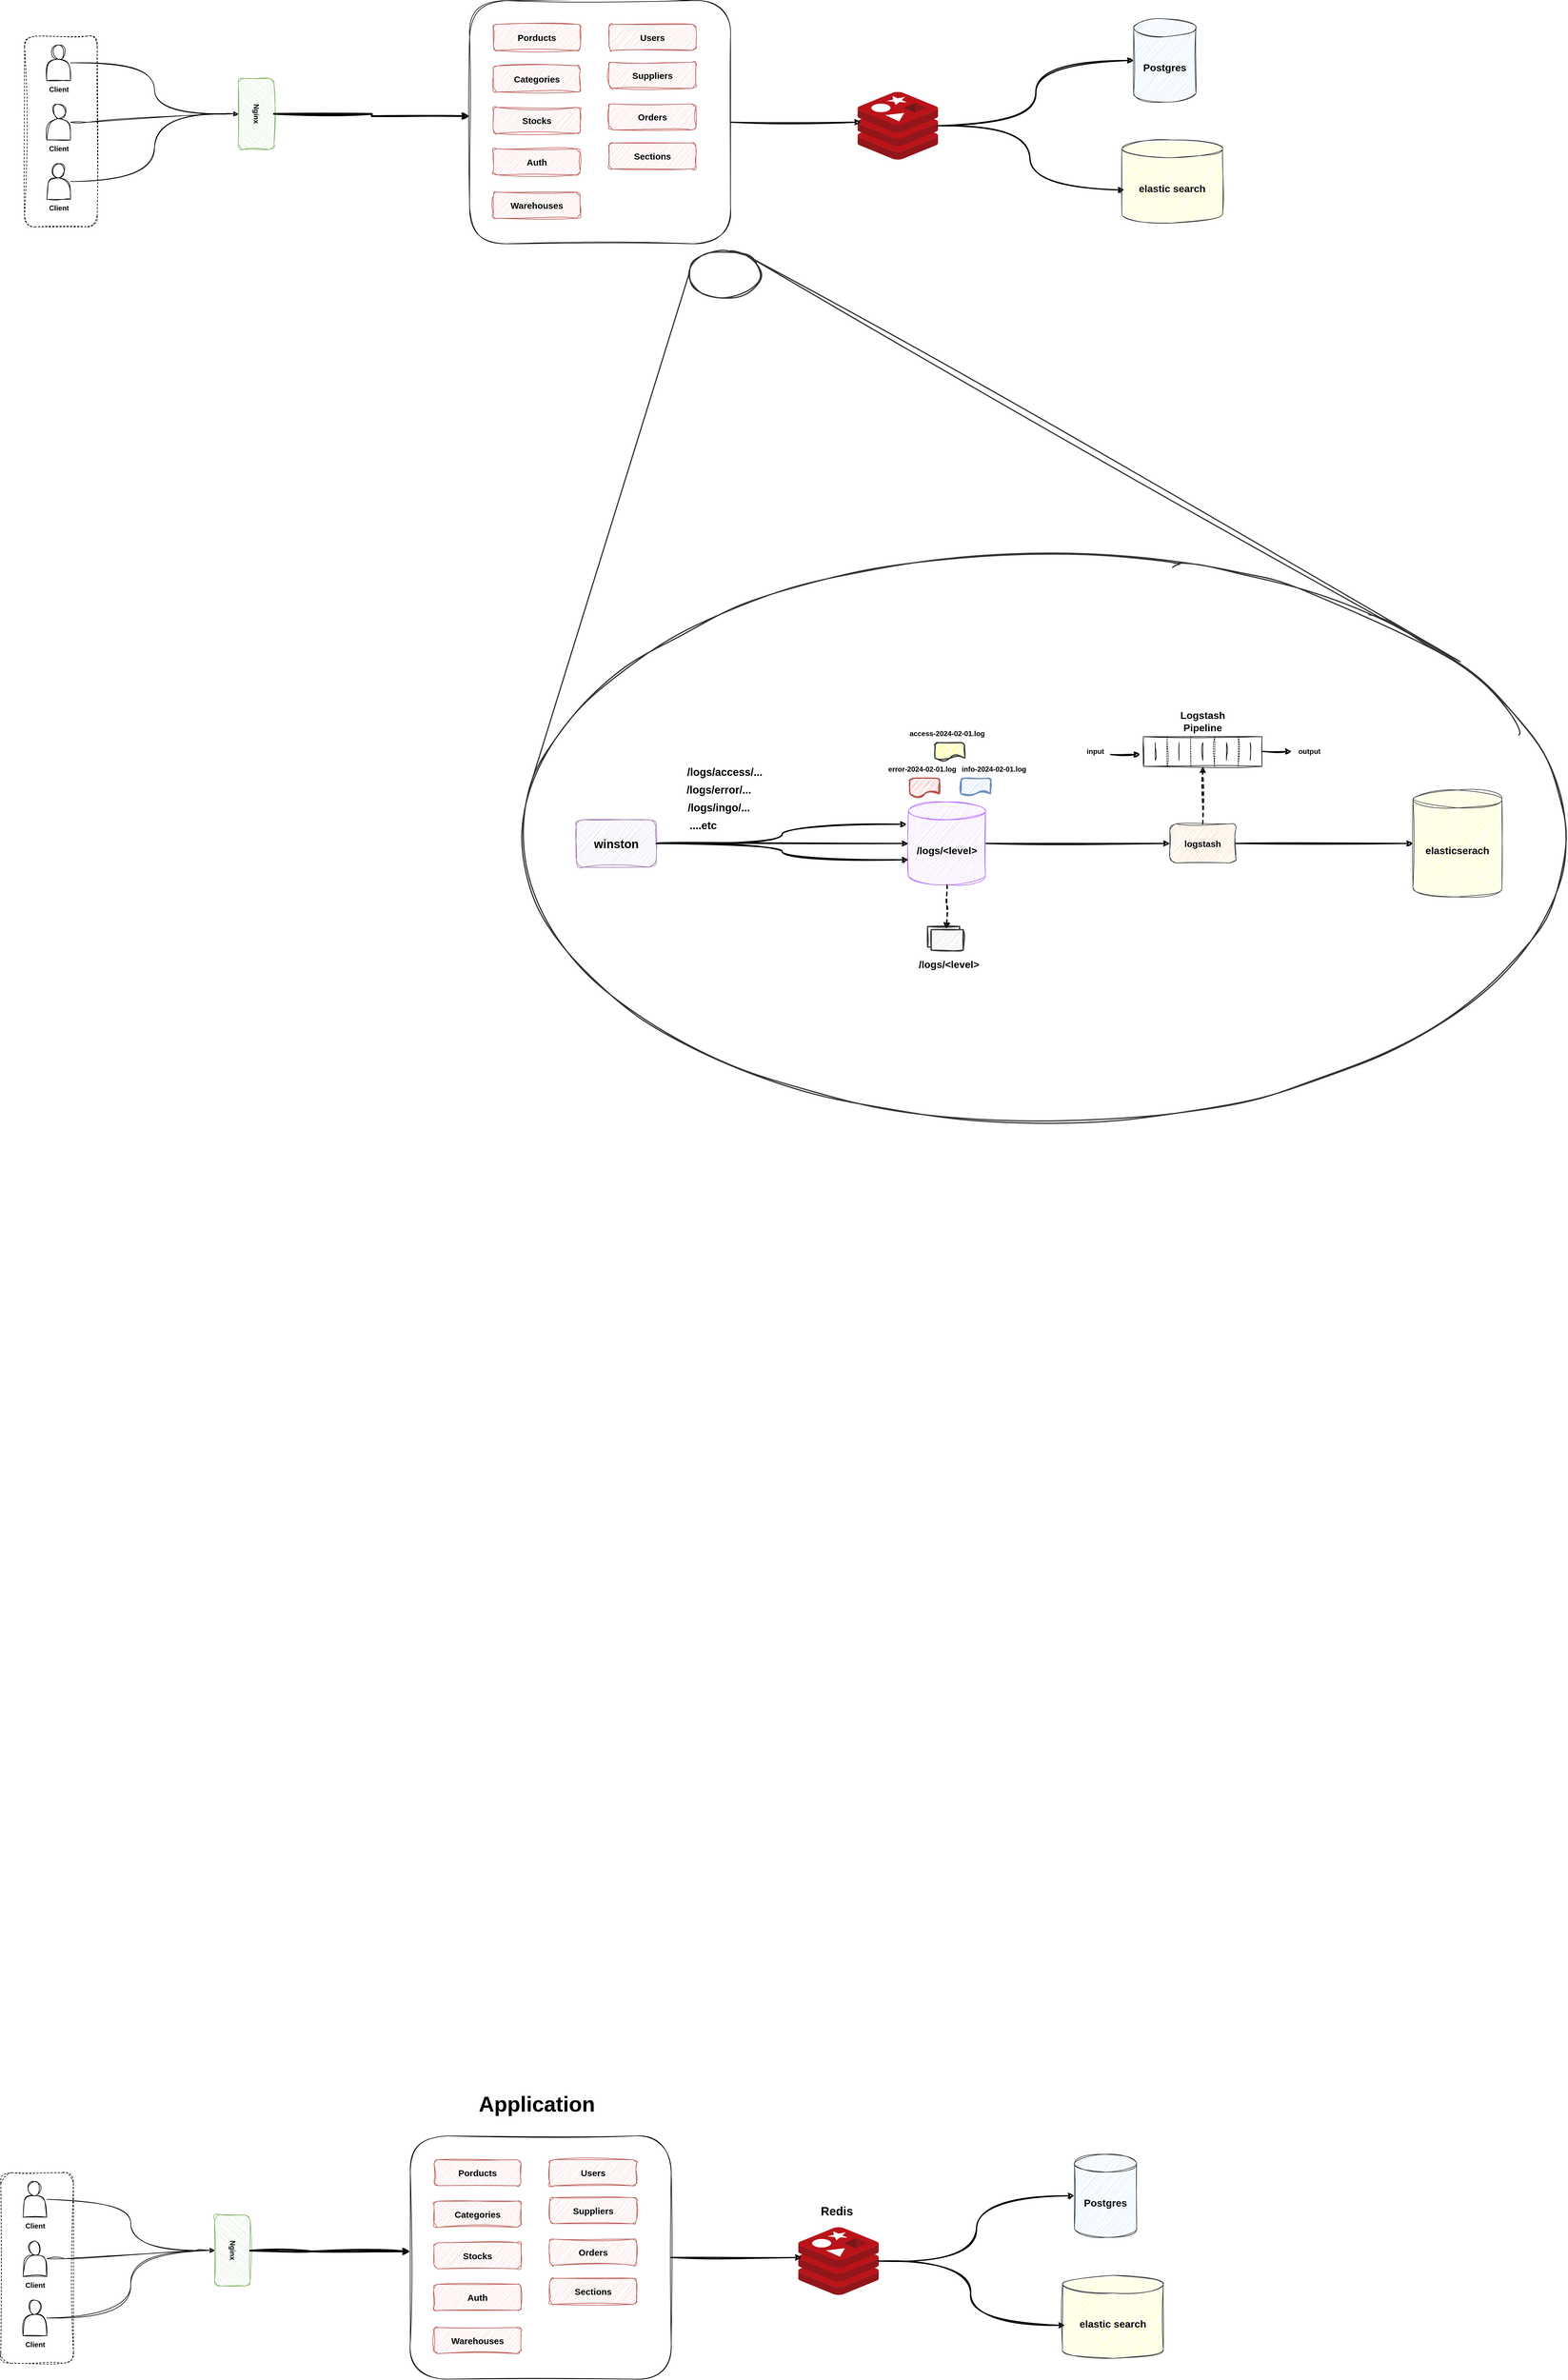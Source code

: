 <mxfile version="24.7.8">
  <diagram name="Page-1" id="vwp1jZDT_qWsAFFD4D8j">
    <mxGraphModel dx="3697" dy="2526" grid="1" gridSize="10" guides="1" tooltips="1" connect="1" arrows="1" fold="1" page="0" pageScale="1" pageWidth="850" pageHeight="1100" math="0" shadow="0">
      <root>
        <mxCell id="0" />
        <mxCell id="1" parent="0" />
        <mxCell id="vw9KTwZy-z8zxhLxCjxY-28" value="" style="rounded=1;whiteSpace=wrap;html=1;sketch=1;hachureGap=4;jiggle=2;curveFitting=1;fontFamily=Architects Daughter;fontSource=https%3A%2F%2Ffonts.googleapis.com%2Fcss%3Ffamily%3DArchitects%2BDaughter;rotation=90;fillColor=none;dashed=1;" parent="1" vertex="1">
          <mxGeometry x="470" y="478.38" width="321.25" height="122.5" as="geometry" />
        </mxCell>
        <mxCell id="vw9KTwZy-z8zxhLxCjxY-29" style="edgeStyle=orthogonalEdgeStyle;rounded=0;sketch=1;hachureGap=4;jiggle=2;curveFitting=1;orthogonalLoop=1;jettySize=auto;html=1;entryX=0.5;entryY=1;entryDx=0;entryDy=0;fontFamily=Architects Daughter;fontSource=https%3A%2F%2Ffonts.googleapis.com%2Fcss%3Ffamily%3DArchitects%2BDaughter;curved=1;" parent="1" source="vw9KTwZy-z8zxhLxCjxY-1" target="vw9KTwZy-z8zxhLxCjxY-8" edge="1">
          <mxGeometry relative="1" as="geometry" />
        </mxCell>
        <mxCell id="vw9KTwZy-z8zxhLxCjxY-1" value="" style="shape=actor;whiteSpace=wrap;html=1;sketch=1;hachureGap=4;jiggle=2;curveFitting=1;fontFamily=Architects Daughter;fontSource=https%3A%2F%2Ffonts.googleapis.com%2Fcss%3Ffamily%3DArchitects%2BDaughter;fillColor=none;" parent="1" vertex="1">
          <mxGeometry x="606.87" y="394" width="40" height="60" as="geometry" />
        </mxCell>
        <mxCell id="vw9KTwZy-z8zxhLxCjxY-8" value="Nginx" style="rounded=1;whiteSpace=wrap;html=1;sketch=1;hachureGap=4;jiggle=2;curveFitting=1;fontFamily=Helvetica;rotation=90;fillColor=#d5e8d4;strokeColor=#82b366;fontStyle=1" parent="1" vertex="1">
          <mxGeometry x="900" y="480" width="120" height="60" as="geometry" />
        </mxCell>
        <mxCell id="vw9KTwZy-z8zxhLxCjxY-11" value="" style="rounded=1;whiteSpace=wrap;html=1;sketch=1;hachureGap=4;jiggle=2;curveFitting=1;fontFamily=Architects Daughter;fontSource=https%3A%2F%2Ffonts.googleapis.com%2Fcss%3Ffamily%3DArchitects%2BDaughter;fillColor=none;" parent="1" vertex="1">
          <mxGeometry x="1320" y="319" width="440" height="410" as="geometry" />
        </mxCell>
        <mxCell id="vw9KTwZy-z8zxhLxCjxY-12" value="Users" style="rounded=1;whiteSpace=wrap;html=1;sketch=1;hachureGap=4;jiggle=2;curveFitting=1;fontFamily=Helvetica;fillColor=#f8cecc;fontStyle=1;fontSize=15;strokeColor=#b85450;" parent="1" vertex="1">
          <mxGeometry x="1555" y="359" width="146.67" height="44" as="geometry" />
        </mxCell>
        <mxCell id="vw9KTwZy-z8zxhLxCjxY-14" value="Suppliers" style="rounded=1;whiteSpace=wrap;html=1;sketch=1;hachureGap=4;jiggle=2;curveFitting=1;fontFamily=Helvetica;fillColor=#f8cecc;fontStyle=1;fontSize=15;strokeColor=#b85450;" parent="1" vertex="1">
          <mxGeometry x="1555" y="423" width="146.67" height="44" as="geometry" />
        </mxCell>
        <mxCell id="vw9KTwZy-z8zxhLxCjxY-15" value="Orders" style="rounded=1;whiteSpace=wrap;html=1;sketch=1;hachureGap=4;jiggle=2;curveFitting=1;fontFamily=Helvetica;fillColor=#f8cecc;fontStyle=1;fontSize=15;strokeColor=#b85450;" parent="1" vertex="1">
          <mxGeometry x="1555" y="493" width="146.67" height="44" as="geometry" />
        </mxCell>
        <mxCell id="vw9KTwZy-z8zxhLxCjxY-16" value="Porducts" style="rounded=1;whiteSpace=wrap;html=1;sketch=1;hachureGap=4;jiggle=2;curveFitting=1;fontFamily=Helvetica;fillColor=#f8cecc;fontStyle=1;fontSize=15;strokeColor=#b85450;" parent="1" vertex="1">
          <mxGeometry x="1360" y="359" width="146.67" height="44" as="geometry" />
        </mxCell>
        <mxCell id="vw9KTwZy-z8zxhLxCjxY-17" value="Categories" style="rounded=1;whiteSpace=wrap;html=1;sketch=1;hachureGap=4;jiggle=2;curveFitting=1;fontFamily=Helvetica;fillColor=#f8cecc;fontStyle=1;fontSize=15;strokeColor=#b85450;" parent="1" vertex="1">
          <mxGeometry x="1360" y="429" width="146.67" height="44" as="geometry" />
        </mxCell>
        <mxCell id="vw9KTwZy-z8zxhLxCjxY-18" value="Stocks" style="rounded=1;whiteSpace=wrap;html=1;sketch=1;hachureGap=4;jiggle=2;curveFitting=1;fontFamily=Helvetica;fillColor=#f8cecc;fontStyle=1;fontSize=15;strokeColor=#b85450;" parent="1" vertex="1">
          <mxGeometry x="1360" y="499" width="146.67" height="44" as="geometry" />
        </mxCell>
        <mxCell id="vw9KTwZy-z8zxhLxCjxY-19" value="Sections" style="rounded=1;whiteSpace=wrap;html=1;sketch=1;hachureGap=4;jiggle=2;curveFitting=1;fontFamily=Helvetica;fillColor=#f8cecc;fontStyle=1;fontSize=15;strokeColor=#b85450;" parent="1" vertex="1">
          <mxGeometry x="1555" y="559" width="146.67" height="44" as="geometry" />
        </mxCell>
        <mxCell id="vw9KTwZy-z8zxhLxCjxY-20" value="Auth" style="rounded=1;whiteSpace=wrap;html=1;sketch=1;hachureGap=4;jiggle=2;curveFitting=1;fontFamily=Helvetica;fillColor=#f8cecc;fontStyle=1;fontSize=15;strokeColor=#b85450;" parent="1" vertex="1">
          <mxGeometry x="1360" y="569" width="146.67" height="44" as="geometry" />
        </mxCell>
        <mxCell id="vw9KTwZy-z8zxhLxCjxY-21" value="Warehouses" style="rounded=1;whiteSpace=wrap;html=1;sketch=1;hachureGap=4;jiggle=2;curveFitting=1;fontFamily=Helvetica;fillColor=#f8cecc;fontStyle=1;fontSize=15;strokeColor=#b85450;" parent="1" vertex="1">
          <mxGeometry x="1360" y="642" width="146.67" height="44" as="geometry" />
        </mxCell>
        <mxCell id="vw9KTwZy-z8zxhLxCjxY-22" style="edgeStyle=orthogonalEdgeStyle;rounded=0;sketch=1;hachureGap=4;jiggle=2;curveFitting=1;orthogonalLoop=1;jettySize=auto;html=1;entryX=0;entryY=0.475;entryDx=0;entryDy=0;entryPerimeter=0;fontFamily=Architects Daughter;fontSource=https%3A%2F%2Ffonts.googleapis.com%2Fcss%3Ffamily%3DArchitects%2BDaughter;strokeWidth=3;" parent="1" source="vw9KTwZy-z8zxhLxCjxY-8" target="vw9KTwZy-z8zxhLxCjxY-11" edge="1">
          <mxGeometry relative="1" as="geometry" />
        </mxCell>
        <mxCell id="vw9KTwZy-z8zxhLxCjxY-30" style="edgeStyle=entityRelationEdgeStyle;rounded=0;sketch=1;hachureGap=4;jiggle=2;curveFitting=1;orthogonalLoop=1;jettySize=auto;html=1;entryX=0.5;entryY=1;entryDx=0;entryDy=0;fontFamily=Architects Daughter;fontSource=https%3A%2F%2Ffonts.googleapis.com%2Fcss%3Ffamily%3DArchitects%2BDaughter;" parent="1" source="vw9KTwZy-z8zxhLxCjxY-23" target="vw9KTwZy-z8zxhLxCjxY-8" edge="1">
          <mxGeometry relative="1" as="geometry" />
        </mxCell>
        <mxCell id="vw9KTwZy-z8zxhLxCjxY-23" value="" style="shape=actor;whiteSpace=wrap;html=1;sketch=1;hachureGap=4;jiggle=2;curveFitting=1;fontFamily=Architects Daughter;fontSource=https%3A%2F%2Ffonts.googleapis.com%2Fcss%3Ffamily%3DArchitects%2BDaughter;fillColor=none;" parent="1" vertex="1">
          <mxGeometry x="606.87" y="494" width="40" height="60" as="geometry" />
        </mxCell>
        <mxCell id="vw9KTwZy-z8zxhLxCjxY-32" style="edgeStyle=orthogonalEdgeStyle;rounded=0;sketch=1;hachureGap=4;jiggle=2;curveFitting=1;orthogonalLoop=1;jettySize=auto;html=1;entryX=0.5;entryY=1;entryDx=0;entryDy=0;fontFamily=Architects Daughter;fontSource=https%3A%2F%2Ffonts.googleapis.com%2Fcss%3Ffamily%3DArchitects%2BDaughter;curved=1;" parent="1" source="vw9KTwZy-z8zxhLxCjxY-24" target="vw9KTwZy-z8zxhLxCjxY-8" edge="1">
          <mxGeometry relative="1" as="geometry" />
        </mxCell>
        <mxCell id="vw9KTwZy-z8zxhLxCjxY-24" value="" style="shape=actor;whiteSpace=wrap;html=1;sketch=1;hachureGap=4;jiggle=2;curveFitting=1;fontFamily=Architects Daughter;fontSource=https%3A%2F%2Ffonts.googleapis.com%2Fcss%3Ffamily%3DArchitects%2BDaughter;fillColor=none;" parent="1" vertex="1">
          <mxGeometry x="606.87" y="594" width="40" height="60" as="geometry" />
        </mxCell>
        <mxCell id="vw9KTwZy-z8zxhLxCjxY-25" value="Client" style="text;html=1;align=center;verticalAlign=middle;resizable=0;points=[];autosize=1;strokeColor=none;fillColor=none;fontFamily=Helvetica;fontStyle=1" parent="1" vertex="1">
          <mxGeometry x="601.87" y="454" width="50" height="30" as="geometry" />
        </mxCell>
        <mxCell id="vw9KTwZy-z8zxhLxCjxY-26" value="Client" style="text;html=1;align=center;verticalAlign=middle;resizable=0;points=[];autosize=1;strokeColor=none;fillColor=none;fontFamily=Helvetica;fontStyle=1" parent="1" vertex="1">
          <mxGeometry x="601.87" y="554" width="50" height="30" as="geometry" />
        </mxCell>
        <mxCell id="vw9KTwZy-z8zxhLxCjxY-27" value="Client" style="text;html=1;align=center;verticalAlign=middle;resizable=0;points=[];autosize=1;strokeColor=none;fillColor=none;fontFamily=Helvetica;fontStyle=1" parent="1" vertex="1">
          <mxGeometry x="601.87" y="654" width="50" height="30" as="geometry" />
        </mxCell>
        <mxCell id="vw9KTwZy-z8zxhLxCjxY-33" value="&lt;span style=&quot;font-size: 17px;&quot;&gt;&lt;font style=&quot;font-size: 17px;&quot;&gt;Postgres&lt;/font&gt;&lt;/span&gt;" style="shape=cylinder3;whiteSpace=wrap;html=1;boundedLbl=1;backgroundOutline=1;size=15;sketch=1;hachureGap=4;jiggle=2;curveFitting=1;fontFamily=Helvetica;fontStyle=1;fontSize=17;fillColor=#cce5ff;strokeColor=#36393d;" parent="1" vertex="1">
          <mxGeometry x="2440" y="350" width="105" height="140" as="geometry" />
        </mxCell>
        <mxCell id="9OK5sT2O8EvtuLrJLnyB-30" style="edgeStyle=orthogonalEdgeStyle;rounded=0;sketch=1;hachureGap=4;jiggle=2;curveFitting=1;orthogonalLoop=1;jettySize=auto;html=1;fontFamily=Architects Daughter;fontSource=https%3A%2F%2Ffonts.googleapis.com%2Fcss%3Ffamily%3DArchitects%2BDaughter;curved=1;strokeWidth=2;" edge="1" parent="1" source="9OK5sT2O8EvtuLrJLnyB-17" target="9OK5sT2O8EvtuLrJLnyB-20">
          <mxGeometry relative="1" as="geometry" />
        </mxCell>
        <mxCell id="9OK5sT2O8EvtuLrJLnyB-17" value="winston" style="rounded=1;whiteSpace=wrap;html=1;sketch=1;hachureGap=4;jiggle=2;curveFitting=1;fontFamily=Helvetica;fillColor=#e1d5e7;fontStyle=1;fontSize=20;strokeColor=#9673a6;" vertex="1" parent="1">
          <mxGeometry x="1500" y="1700" width="134.55" height="80" as="geometry" />
        </mxCell>
        <mxCell id="9OK5sT2O8EvtuLrJLnyB-40" style="edgeStyle=orthogonalEdgeStyle;rounded=0;sketch=1;hachureGap=4;jiggle=2;curveFitting=1;orthogonalLoop=1;jettySize=auto;html=1;fontFamily=Architects Daughter;fontSource=https%3A%2F%2Ffonts.googleapis.com%2Fcss%3Ffamily%3DArchitects%2BDaughter;dashed=1;strokeWidth=2;" edge="1" parent="1" source="9OK5sT2O8EvtuLrJLnyB-18" target="9OK5sT2O8EvtuLrJLnyB-42">
          <mxGeometry relative="1" as="geometry">
            <mxPoint x="2556.5" y="1610" as="targetPoint" />
          </mxGeometry>
        </mxCell>
        <mxCell id="9OK5sT2O8EvtuLrJLnyB-18" value="logstash" style="rounded=1;whiteSpace=wrap;html=1;sketch=1;hachureGap=4;jiggle=2;curveFitting=1;fontFamily=Helvetica;fontStyle=1;fontSize=15;fillColor=#ffcc99;strokeColor=#36393d;" vertex="1" parent="1">
          <mxGeometry x="2501" y="1707" width="111" height="66" as="geometry" />
        </mxCell>
        <mxCell id="9OK5sT2O8EvtuLrJLnyB-38" style="edgeStyle=orthogonalEdgeStyle;rounded=0;sketch=1;hachureGap=4;jiggle=2;curveFitting=1;orthogonalLoop=1;jettySize=auto;html=1;entryX=0;entryY=0.5;entryDx=0;entryDy=0;fontFamily=Architects Daughter;fontSource=https%3A%2F%2Ffonts.googleapis.com%2Fcss%3Ffamily%3DArchitects%2BDaughter;strokeWidth=2;" edge="1" parent="1" source="9OK5sT2O8EvtuLrJLnyB-20" target="9OK5sT2O8EvtuLrJLnyB-18">
          <mxGeometry relative="1" as="geometry" />
        </mxCell>
        <mxCell id="9OK5sT2O8EvtuLrJLnyB-20" value="&lt;span style=&quot;font-size: 17px;&quot;&gt;&lt;font style=&quot;font-size: 17px;&quot;&gt;/logs/&amp;lt;level&amp;gt;&lt;/font&gt;&lt;/span&gt;" style="shape=cylinder3;whiteSpace=wrap;html=1;boundedLbl=1;backgroundOutline=1;size=15;sketch=1;hachureGap=4;jiggle=2;curveFitting=1;fontFamily=Helvetica;fontStyle=1;fontSize=17;fillColor=#E5CCFF;strokeColor=#B266FF;" vertex="1" parent="1">
          <mxGeometry x="2060" y="1670" width="130" height="140" as="geometry" />
        </mxCell>
        <mxCell id="9OK5sT2O8EvtuLrJLnyB-21" value="" style="strokeWidth=2;html=1;shape=mxgraph.flowchart.document2;whiteSpace=wrap;size=0.25;sketch=1;hachureGap=4;jiggle=2;curveFitting=1;fontFamily=Architects Daughter;fontSource=https%3A%2F%2Ffonts.googleapis.com%2Fcss%3Ffamily%3DArchitects%2BDaughter;fillColor=#f8cecc;strokeColor=#b85450;" vertex="1" parent="1">
          <mxGeometry x="2062.5" y="1630" width="50" height="30" as="geometry" />
        </mxCell>
        <mxCell id="9OK5sT2O8EvtuLrJLnyB-22" value="error-2024-02-01.log" style="text;align=center;verticalAlign=middle;resizable=0;points=[];autosize=1;strokeColor=none;fillColor=none;fontFamily=Helvetica;html=1;fontSize=12;fontStyle=1" vertex="1" parent="1">
          <mxGeometry x="2017.5" y="1600" width="130" height="30" as="geometry" />
        </mxCell>
        <mxCell id="9OK5sT2O8EvtuLrJLnyB-23" value="" style="strokeWidth=2;html=1;shape=mxgraph.flowchart.document2;whiteSpace=wrap;size=0.25;sketch=1;hachureGap=4;jiggle=2;curveFitting=1;fontFamily=Architects Daughter;fontSource=https%3A%2F%2Ffonts.googleapis.com%2Fcss%3Ffamily%3DArchitects%2BDaughter;fillColor=#dae8fc;strokeColor=#6c8ebf;" vertex="1" parent="1">
          <mxGeometry x="2148.5" y="1630" width="50" height="30" as="geometry" />
        </mxCell>
        <mxCell id="9OK5sT2O8EvtuLrJLnyB-24" value="info-2024-02-01.log" style="text;align=center;verticalAlign=middle;resizable=0;points=[];autosize=1;strokeColor=none;fillColor=none;fontFamily=Helvetica;html=1;fontSize=12;fontStyle=1" vertex="1" parent="1">
          <mxGeometry x="2139" y="1600" width="130" height="30" as="geometry" />
        </mxCell>
        <mxCell id="9OK5sT2O8EvtuLrJLnyB-25" value="access-2024-02-01.log" style="text;align=center;verticalAlign=middle;resizable=0;points=[];autosize=1;strokeColor=none;fillColor=none;fontFamily=Helvetica;html=1;fontSize=12;fontStyle=1" vertex="1" parent="1">
          <mxGeometry x="2050" y="1540" width="150" height="30" as="geometry" />
        </mxCell>
        <mxCell id="9OK5sT2O8EvtuLrJLnyB-26" value="" style="strokeWidth=2;html=1;shape=mxgraph.flowchart.document2;whiteSpace=wrap;size=0.25;sketch=1;hachureGap=4;jiggle=2;curveFitting=1;fontFamily=Architects Daughter;fontSource=https%3A%2F%2Ffonts.googleapis.com%2Fcss%3Ffamily%3DArchitects%2BDaughter;fillColor=#ffff88;strokeColor=#36393d;" vertex="1" parent="1">
          <mxGeometry x="2105" y="1570" width="50" height="30" as="geometry" />
        </mxCell>
        <mxCell id="9OK5sT2O8EvtuLrJLnyB-36" style="edgeStyle=orthogonalEdgeStyle;rounded=0;sketch=1;hachureGap=4;jiggle=2;curveFitting=1;orthogonalLoop=1;jettySize=auto;html=1;entryX=-0.022;entryY=0.269;entryDx=0;entryDy=0;entryPerimeter=0;fontFamily=Architects Daughter;fontSource=https%3A%2F%2Ffonts.googleapis.com%2Fcss%3Ffamily%3DArchitects%2BDaughter;strokeWidth=2;curved=1;" edge="1" parent="1" source="9OK5sT2O8EvtuLrJLnyB-17" target="9OK5sT2O8EvtuLrJLnyB-20">
          <mxGeometry relative="1" as="geometry" />
        </mxCell>
        <mxCell id="9OK5sT2O8EvtuLrJLnyB-37" style="edgeStyle=orthogonalEdgeStyle;rounded=0;sketch=1;hachureGap=4;jiggle=2;curveFitting=1;orthogonalLoop=1;jettySize=auto;html=1;entryX=0;entryY=0;entryDx=0;entryDy=97.5;entryPerimeter=0;fontFamily=Architects Daughter;fontSource=https%3A%2F%2Ffonts.googleapis.com%2Fcss%3Ffamily%3DArchitects%2BDaughter;strokeWidth=2;curved=1;" edge="1" parent="1" source="9OK5sT2O8EvtuLrJLnyB-17" target="9OK5sT2O8EvtuLrJLnyB-20">
          <mxGeometry relative="1" as="geometry" />
        </mxCell>
        <mxCell id="9OK5sT2O8EvtuLrJLnyB-39" value="&lt;span style=&quot;font-size: 17px;&quot;&gt;&lt;font style=&quot;font-size: 17px;&quot;&gt;elasticserach&lt;/font&gt;&lt;/span&gt;" style="shape=cylinder3;whiteSpace=wrap;html=1;boundedLbl=1;backgroundOutline=1;size=15;sketch=1;hachureGap=4;jiggle=2;curveFitting=1;fontFamily=Helvetica;fontStyle=1;fontSize=17;fillColor=#ffff88;strokeColor=#36393d;" vertex="1" parent="1">
          <mxGeometry x="2911" y="1650" width="150" height="180" as="geometry" />
        </mxCell>
        <mxCell id="9OK5sT2O8EvtuLrJLnyB-42" value="" style="verticalLabelPosition=bottom;align=center;dashed=0;html=1;verticalAlign=top;shape=mxgraph.pid.filters.press_filter;sketch=1;hachureGap=4;jiggle=2;curveFitting=1;fontFamily=Architects Daughter;fontSource=https%3A%2F%2Ffonts.googleapis.com%2Fcss%3Ffamily%3DArchitects%2BDaughter;" vertex="1" parent="1">
          <mxGeometry x="2456.5" y="1560" width="200" height="50" as="geometry" />
        </mxCell>
        <mxCell id="9OK5sT2O8EvtuLrJLnyB-43" value="&lt;span style=&quot;font-family: Helvetica; font-size: 17px; font-weight: 700; text-wrap: wrap;&quot;&gt;Logstash Pipeline&lt;/span&gt;" style="text;html=1;align=center;verticalAlign=middle;resizable=0;points=[];autosize=1;strokeColor=none;fillColor=none;fontFamily=Architects Daughter;fontSource=https%3A%2F%2Ffonts.googleapis.com%2Fcss%3Ffamily%3DArchitects%2BDaughter;" vertex="1" parent="1">
          <mxGeometry x="2471" y="1520" width="170" height="30" as="geometry" />
        </mxCell>
        <mxCell id="9OK5sT2O8EvtuLrJLnyB-44" style="edgeStyle=orthogonalEdgeStyle;rounded=0;sketch=1;hachureGap=4;jiggle=2;curveFitting=1;orthogonalLoop=1;jettySize=auto;html=1;entryX=0;entryY=0.5;entryDx=0;entryDy=0;entryPerimeter=0;fontFamily=Architects Daughter;fontSource=https%3A%2F%2Ffonts.googleapis.com%2Fcss%3Ffamily%3DArchitects%2BDaughter;strokeWidth=2;" edge="1" parent="1" source="9OK5sT2O8EvtuLrJLnyB-18" target="9OK5sT2O8EvtuLrJLnyB-39">
          <mxGeometry relative="1" as="geometry" />
        </mxCell>
        <mxCell id="9OK5sT2O8EvtuLrJLnyB-45" value="" style="html=1;verticalLabelPosition=bottom;align=center;labelBackgroundColor=#ffffff;verticalAlign=top;strokeWidth=2;strokeColor=#36393d;shadow=0;dashed=0;shape=mxgraph.ios7.icons.folders_2;sketch=1;hachureGap=4;jiggle=2;curveFitting=1;fontFamily=Architects Daughter;fontSource=https%3A%2F%2Ffonts.googleapis.com%2Fcss%3Ffamily%3DArchitects%2BDaughter;fillColor=#eeeeee;" vertex="1" parent="1">
          <mxGeometry x="2092.5" y="1880" width="60" height="40" as="geometry" />
        </mxCell>
        <mxCell id="9OK5sT2O8EvtuLrJLnyB-46" value="&lt;span style=&quot;font-family: Helvetica; font-size: 17px; font-weight: 700; text-wrap: wrap;&quot;&gt;/logs/&amp;lt;level&amp;gt;&lt;/span&gt;" style="text;html=1;align=center;verticalAlign=middle;resizable=0;points=[];autosize=1;strokeColor=none;fillColor=none;fontFamily=Architects Daughter;fontSource=https%3A%2F%2Ffonts.googleapis.com%2Fcss%3Ffamily%3DArchitects%2BDaughter;" vertex="1" parent="1">
          <mxGeometry x="2062.5" y="1930" width="130" height="30" as="geometry" />
        </mxCell>
        <mxCell id="9OK5sT2O8EvtuLrJLnyB-47" style="edgeStyle=orthogonalEdgeStyle;rounded=0;sketch=1;hachureGap=4;jiggle=2;curveFitting=1;orthogonalLoop=1;jettySize=auto;html=1;entryX=0.528;entryY=0.1;entryDx=0;entryDy=0;entryPerimeter=0;fontFamily=Architects Daughter;fontSource=https%3A%2F%2Ffonts.googleapis.com%2Fcss%3Ffamily%3DArchitects%2BDaughter;strokeWidth=2;dashed=1;" edge="1" parent="1" source="9OK5sT2O8EvtuLrJLnyB-20" target="9OK5sT2O8EvtuLrJLnyB-45">
          <mxGeometry relative="1" as="geometry" />
        </mxCell>
        <mxCell id="9OK5sT2O8EvtuLrJLnyB-48" value="" style="endArrow=classic;html=1;rounded=0;sketch=1;hachureGap=4;jiggle=2;curveFitting=1;fontFamily=Architects Daughter;fontSource=https%3A%2F%2Ffonts.googleapis.com%2Fcss%3Ffamily%3DArchitects%2BDaughter;strokeWidth=2;" edge="1" parent="1">
          <mxGeometry width="50" height="50" relative="1" as="geometry">
            <mxPoint x="2401" y="1590" as="sourcePoint" />
            <mxPoint x="2451" y="1590" as="targetPoint" />
          </mxGeometry>
        </mxCell>
        <mxCell id="9OK5sT2O8EvtuLrJLnyB-49" value="input" style="text;align=center;verticalAlign=middle;resizable=0;points=[];autosize=1;strokeColor=none;fillColor=none;fontFamily=Helvetica;html=1;fontSize=12;fontStyle=1" vertex="1" parent="1">
          <mxGeometry x="2350" y="1570" width="50" height="30" as="geometry" />
        </mxCell>
        <mxCell id="9OK5sT2O8EvtuLrJLnyB-50" value="output" style="text;align=center;verticalAlign=middle;resizable=0;points=[];autosize=1;strokeColor=none;fillColor=none;fontFamily=Helvetica;html=1;fontSize=12;fontStyle=1" vertex="1" parent="1">
          <mxGeometry x="2706" y="1570" width="60" height="30" as="geometry" />
        </mxCell>
        <mxCell id="9OK5sT2O8EvtuLrJLnyB-51" value="" style="endArrow=classic;html=1;rounded=0;sketch=1;hachureGap=4;jiggle=2;curveFitting=1;fontFamily=Architects Daughter;fontSource=https%3A%2F%2Ffonts.googleapis.com%2Fcss%3Ffamily%3DArchitects%2BDaughter;strokeWidth=2;" edge="1" parent="1">
          <mxGeometry width="50" height="50" relative="1" as="geometry">
            <mxPoint x="2656.5" y="1584.74" as="sourcePoint" />
            <mxPoint x="2706.5" y="1584.74" as="targetPoint" />
          </mxGeometry>
        </mxCell>
        <mxCell id="9OK5sT2O8EvtuLrJLnyB-53" value="/logs/error/..." style="text;align=center;verticalAlign=middle;resizable=1;points=[];autosize=1;strokeColor=none;fillColor=none;fontFamily=Helvetica;resizeWidth=1;imageAspect=1;recursiveResize=1;expand=1;metaEdit=0;labelBorderColor=none;html=1;fontSize=18;fontStyle=1" vertex="1" parent="1">
          <mxGeometry x="1680" y="1630" width="120" height="40" as="geometry" />
        </mxCell>
        <mxCell id="9OK5sT2O8EvtuLrJLnyB-55" value="/logs/access/..." style="text;align=center;verticalAlign=middle;resizable=1;points=[];autosize=1;strokeColor=none;fillColor=none;fontFamily=Helvetica;resizeWidth=1;imageAspect=1;recursiveResize=1;expand=1;metaEdit=0;labelBorderColor=none;html=1;fontSize=18;fontStyle=1" vertex="1" parent="1">
          <mxGeometry x="1680" y="1600" width="140" height="40" as="geometry" />
        </mxCell>
        <mxCell id="9OK5sT2O8EvtuLrJLnyB-56" value="/logs/ingo/..." style="text;align=center;verticalAlign=middle;resizable=1;points=[];autosize=1;strokeColor=none;fillColor=none;fontFamily=Helvetica;resizeWidth=1;imageAspect=1;recursiveResize=1;expand=1;metaEdit=0;labelBorderColor=none;html=1;fontSize=18;fontStyle=1" vertex="1" parent="1">
          <mxGeometry x="1680" y="1660" width="120" height="40" as="geometry" />
        </mxCell>
        <mxCell id="9OK5sT2O8EvtuLrJLnyB-57" value="....etc" style="text;align=left;verticalAlign=middle;resizable=1;points=[];autosize=1;strokeColor=none;fillColor=none;fontFamily=Helvetica;resizeWidth=1;imageAspect=1;recursiveResize=1;expand=1;metaEdit=0;labelBorderColor=none;html=1;fontSize=18;fontStyle=1" vertex="1" parent="1">
          <mxGeometry x="1688.75" y="1690" width="70" height="40" as="geometry" />
        </mxCell>
        <mxCell id="9OK5sT2O8EvtuLrJLnyB-59" value="&lt;span style=&quot;font-size: 17px;&quot;&gt;&lt;font style=&quot;font-size: 17px;&quot;&gt;elastic search&lt;/font&gt;&lt;/span&gt;" style="shape=cylinder3;whiteSpace=wrap;html=1;boundedLbl=1;backgroundOutline=1;size=15;sketch=1;hachureGap=4;jiggle=2;curveFitting=1;fontFamily=Helvetica;fontStyle=1;fontSize=17;fillColor=#ffff88;strokeColor=#36393d;" vertex="1" parent="1">
          <mxGeometry x="2420" y="554" width="170" height="140" as="geometry" />
        </mxCell>
        <mxCell id="9OK5sT2O8EvtuLrJLnyB-60" value="" style="image;aspect=fixed;html=1;points=[];align=center;fontSize=12;image=img/lib/mscae/Cache_Redis_Product.svg;hachureGap=4;fontFamily=Architects Daughter;fontSource=https%3A%2F%2Ffonts.googleapis.com%2Fcss%3Ffamily%3DArchitects%2BDaughter;" vertex="1" parent="1">
          <mxGeometry x="1974.29" y="473" width="135.71" height="114" as="geometry" />
        </mxCell>
        <mxCell id="9OK5sT2O8EvtuLrJLnyB-61" style="edgeStyle=orthogonalEdgeStyle;rounded=0;sketch=1;hachureGap=4;jiggle=2;curveFitting=1;orthogonalLoop=1;jettySize=auto;html=1;entryX=0.042;entryY=0.447;entryDx=0;entryDy=0;entryPerimeter=0;fontFamily=Architects Daughter;fontSource=https%3A%2F%2Ffonts.googleapis.com%2Fcss%3Ffamily%3DArchitects%2BDaughter;strokeWidth=2;" edge="1" parent="1" source="vw9KTwZy-z8zxhLxCjxY-11" target="9OK5sT2O8EvtuLrJLnyB-60">
          <mxGeometry relative="1" as="geometry" />
        </mxCell>
        <mxCell id="9OK5sT2O8EvtuLrJLnyB-62" style="edgeStyle=orthogonalEdgeStyle;rounded=0;sketch=1;hachureGap=4;jiggle=2;curveFitting=1;orthogonalLoop=1;jettySize=auto;html=1;entryX=0;entryY=0.5;entryDx=0;entryDy=0;entryPerimeter=0;fontFamily=Architects Daughter;fontSource=https%3A%2F%2Ffonts.googleapis.com%2Fcss%3Ffamily%3DArchitects%2BDaughter;curved=1;strokeWidth=2;" edge="1" parent="1" source="9OK5sT2O8EvtuLrJLnyB-60" target="vw9KTwZy-z8zxhLxCjxY-33">
          <mxGeometry relative="1" as="geometry" />
        </mxCell>
        <mxCell id="9OK5sT2O8EvtuLrJLnyB-63" style="edgeStyle=orthogonalEdgeStyle;rounded=0;sketch=1;hachureGap=4;jiggle=2;curveFitting=1;orthogonalLoop=1;jettySize=auto;html=1;entryX=0.025;entryY=0.602;entryDx=0;entryDy=0;entryPerimeter=0;fontFamily=Architects Daughter;fontSource=https%3A%2F%2Ffonts.googleapis.com%2Fcss%3Ffamily%3DArchitects%2BDaughter;strokeWidth=2;curved=1;" edge="1" parent="1" source="9OK5sT2O8EvtuLrJLnyB-60" target="9OK5sT2O8EvtuLrJLnyB-59">
          <mxGeometry relative="1" as="geometry" />
        </mxCell>
        <mxCell id="9OK5sT2O8EvtuLrJLnyB-64" value="" style="ellipse;whiteSpace=wrap;html=1;sketch=1;hachureGap=4;jiggle=2;curveFitting=1;fontFamily=Architects Daughter;fontSource=https%3A%2F%2Ffonts.googleapis.com%2Fcss%3Ffamily%3DArchitects%2BDaughter;fillColor=none;strokeWidth=2;strokeColor=#333333;" vertex="1" parent="1">
          <mxGeometry x="1410" y="1250" width="1760" height="960" as="geometry" />
        </mxCell>
        <mxCell id="9OK5sT2O8EvtuLrJLnyB-65" value="" style="ellipse;whiteSpace=wrap;html=1;sketch=1;hachureGap=4;jiggle=2;curveFitting=1;fontFamily=Architects Daughter;fontSource=https%3A%2F%2Ffonts.googleapis.com%2Fcss%3Ffamily%3DArchitects%2BDaughter;fillColor=none;strokeWidth=2;strokeColor=#333333;" vertex="1" parent="1">
          <mxGeometry x="1690" y="740" width="120" height="80" as="geometry" />
        </mxCell>
        <mxCell id="9OK5sT2O8EvtuLrJLnyB-66" value="" style="endArrow=none;html=1;rounded=0;sketch=1;hachureGap=4;jiggle=2;curveFitting=1;fontFamily=Architects Daughter;fontSource=https%3A%2F%2Ffonts.googleapis.com%2Fcss%3Ffamily%3DArchitects%2BDaughter;entryX=0.898;entryY=0.191;entryDx=0;entryDy=0;entryPerimeter=0;exitX=1;exitY=0;exitDx=0;exitDy=0;strokeWidth=2;strokeColor=#333333;" edge="1" parent="1" source="9OK5sT2O8EvtuLrJLnyB-65" target="9OK5sT2O8EvtuLrJLnyB-64">
          <mxGeometry width="50" height="50" relative="1" as="geometry">
            <mxPoint x="1860" y="850" as="sourcePoint" />
            <mxPoint x="1910" y="800" as="targetPoint" />
          </mxGeometry>
        </mxCell>
        <mxCell id="9OK5sT2O8EvtuLrJLnyB-67" value="" style="endArrow=none;html=1;rounded=0;sketch=1;hachureGap=4;jiggle=2;curveFitting=1;fontFamily=Architects Daughter;fontSource=https%3A%2F%2Ffonts.googleapis.com%2Fcss%3Ffamily%3DArchitects%2BDaughter;exitX=0;exitY=0.5;exitDx=0;exitDy=0;entryX=0.007;entryY=0.409;entryDx=0;entryDy=0;entryPerimeter=0;strokeWidth=2;strokeColor=#333333;" edge="1" parent="1" source="9OK5sT2O8EvtuLrJLnyB-65" target="9OK5sT2O8EvtuLrJLnyB-64">
          <mxGeometry width="50" height="50" relative="1" as="geometry">
            <mxPoint x="1391" y="949" as="sourcePoint" />
            <mxPoint x="2590" y="1610" as="targetPoint" />
          </mxGeometry>
        </mxCell>
        <mxCell id="9OK5sT2O8EvtuLrJLnyB-68" value="" style="rounded=1;whiteSpace=wrap;html=1;sketch=1;hachureGap=4;jiggle=2;curveFitting=1;fontFamily=Architects Daughter;fontSource=https%3A%2F%2Ffonts.googleapis.com%2Fcss%3Ffamily%3DArchitects%2BDaughter;rotation=90;fillColor=none;dashed=1;" vertex="1" parent="1">
          <mxGeometry x="430" y="4080.38" width="321.25" height="122.5" as="geometry" />
        </mxCell>
        <mxCell id="9OK5sT2O8EvtuLrJLnyB-69" style="edgeStyle=orthogonalEdgeStyle;rounded=0;sketch=1;hachureGap=4;jiggle=2;curveFitting=1;orthogonalLoop=1;jettySize=auto;html=1;entryX=0.5;entryY=1;entryDx=0;entryDy=0;fontFamily=Architects Daughter;fontSource=https%3A%2F%2Ffonts.googleapis.com%2Fcss%3Ffamily%3DArchitects%2BDaughter;curved=1;" edge="1" source="9OK5sT2O8EvtuLrJLnyB-70" target="9OK5sT2O8EvtuLrJLnyB-71" parent="1">
          <mxGeometry relative="1" as="geometry" />
        </mxCell>
        <mxCell id="9OK5sT2O8EvtuLrJLnyB-70" value="" style="shape=actor;whiteSpace=wrap;html=1;sketch=1;hachureGap=4;jiggle=2;curveFitting=1;fontFamily=Architects Daughter;fontSource=https%3A%2F%2Ffonts.googleapis.com%2Fcss%3Ffamily%3DArchitects%2BDaughter;fillColor=none;" vertex="1" parent="1">
          <mxGeometry x="566.87" y="3996" width="40" height="60" as="geometry" />
        </mxCell>
        <mxCell id="9OK5sT2O8EvtuLrJLnyB-71" value="Nginx" style="rounded=1;whiteSpace=wrap;html=1;sketch=1;hachureGap=4;jiggle=2;curveFitting=1;fontFamily=Helvetica;rotation=90;fillColor=#d5e8d4;strokeColor=#82b366;fontStyle=1" vertex="1" parent="1">
          <mxGeometry x="860" y="4082" width="120" height="60" as="geometry" />
        </mxCell>
        <mxCell id="9OK5sT2O8EvtuLrJLnyB-72" value="" style="rounded=1;whiteSpace=wrap;html=1;sketch=1;hachureGap=4;jiggle=2;curveFitting=1;fontFamily=Architects Daughter;fontSource=https%3A%2F%2Ffonts.googleapis.com%2Fcss%3Ffamily%3DArchitects%2BDaughter;fillColor=none;" vertex="1" parent="1">
          <mxGeometry x="1220" y="3919" width="440" height="410" as="geometry" />
        </mxCell>
        <mxCell id="9OK5sT2O8EvtuLrJLnyB-73" value="Users" style="rounded=1;whiteSpace=wrap;html=1;sketch=1;hachureGap=4;jiggle=2;curveFitting=1;fontFamily=Helvetica;fillColor=#f8cecc;fontStyle=1;fontSize=15;strokeColor=#b85450;" vertex="1" parent="1">
          <mxGeometry x="1455" y="3959" width="146.67" height="44" as="geometry" />
        </mxCell>
        <mxCell id="9OK5sT2O8EvtuLrJLnyB-74" value="Suppliers" style="rounded=1;whiteSpace=wrap;html=1;sketch=1;hachureGap=4;jiggle=2;curveFitting=1;fontFamily=Helvetica;fillColor=#f8cecc;fontStyle=1;fontSize=15;strokeColor=#b85450;" vertex="1" parent="1">
          <mxGeometry x="1455" y="4023" width="146.67" height="44" as="geometry" />
        </mxCell>
        <mxCell id="9OK5sT2O8EvtuLrJLnyB-75" value="Orders" style="rounded=1;whiteSpace=wrap;html=1;sketch=1;hachureGap=4;jiggle=2;curveFitting=1;fontFamily=Helvetica;fillColor=#f8cecc;fontStyle=1;fontSize=15;strokeColor=#b85450;" vertex="1" parent="1">
          <mxGeometry x="1455" y="4093" width="146.67" height="44" as="geometry" />
        </mxCell>
        <mxCell id="9OK5sT2O8EvtuLrJLnyB-76" value="Porducts" style="rounded=1;whiteSpace=wrap;html=1;sketch=1;hachureGap=4;jiggle=2;curveFitting=1;fontFamily=Helvetica;fillColor=#f8cecc;fontStyle=1;fontSize=15;strokeColor=#b85450;" vertex="1" parent="1">
          <mxGeometry x="1260" y="3959" width="146.67" height="44" as="geometry" />
        </mxCell>
        <mxCell id="9OK5sT2O8EvtuLrJLnyB-77" value="Categories" style="rounded=1;whiteSpace=wrap;html=1;sketch=1;hachureGap=4;jiggle=2;curveFitting=1;fontFamily=Helvetica;fillColor=#f8cecc;fontStyle=1;fontSize=15;strokeColor=#b85450;" vertex="1" parent="1">
          <mxGeometry x="1260" y="4029" width="146.67" height="44" as="geometry" />
        </mxCell>
        <mxCell id="9OK5sT2O8EvtuLrJLnyB-78" value="Stocks" style="rounded=1;whiteSpace=wrap;html=1;sketch=1;hachureGap=4;jiggle=2;curveFitting=1;fontFamily=Helvetica;fillColor=#f8cecc;fontStyle=1;fontSize=15;strokeColor=#b85450;" vertex="1" parent="1">
          <mxGeometry x="1260" y="4099" width="146.67" height="44" as="geometry" />
        </mxCell>
        <mxCell id="9OK5sT2O8EvtuLrJLnyB-79" value="Sections" style="rounded=1;whiteSpace=wrap;html=1;sketch=1;hachureGap=4;jiggle=2;curveFitting=1;fontFamily=Helvetica;fillColor=#f8cecc;fontStyle=1;fontSize=15;strokeColor=#b85450;" vertex="1" parent="1">
          <mxGeometry x="1455" y="4159" width="146.67" height="44" as="geometry" />
        </mxCell>
        <mxCell id="9OK5sT2O8EvtuLrJLnyB-80" value="Auth" style="rounded=1;whiteSpace=wrap;html=1;sketch=1;hachureGap=4;jiggle=2;curveFitting=1;fontFamily=Helvetica;fillColor=#f8cecc;fontStyle=1;fontSize=15;strokeColor=#b85450;" vertex="1" parent="1">
          <mxGeometry x="1260" y="4169" width="146.67" height="44" as="geometry" />
        </mxCell>
        <mxCell id="9OK5sT2O8EvtuLrJLnyB-81" value="Warehouses" style="rounded=1;whiteSpace=wrap;html=1;sketch=1;hachureGap=4;jiggle=2;curveFitting=1;fontFamily=Helvetica;fillColor=#f8cecc;fontStyle=1;fontSize=15;strokeColor=#b85450;" vertex="1" parent="1">
          <mxGeometry x="1260" y="4242" width="146.67" height="44" as="geometry" />
        </mxCell>
        <mxCell id="9OK5sT2O8EvtuLrJLnyB-82" style="edgeStyle=orthogonalEdgeStyle;rounded=0;sketch=1;hachureGap=4;jiggle=2;curveFitting=1;orthogonalLoop=1;jettySize=auto;html=1;entryX=0;entryY=0.475;entryDx=0;entryDy=0;entryPerimeter=0;fontFamily=Architects Daughter;fontSource=https%3A%2F%2Ffonts.googleapis.com%2Fcss%3Ffamily%3DArchitects%2BDaughter;strokeWidth=3;" edge="1" source="9OK5sT2O8EvtuLrJLnyB-71" target="9OK5sT2O8EvtuLrJLnyB-72" parent="1">
          <mxGeometry relative="1" as="geometry">
            <Array as="points">
              <mxPoint x="1055" y="4114" />
            </Array>
          </mxGeometry>
        </mxCell>
        <mxCell id="9OK5sT2O8EvtuLrJLnyB-83" style="edgeStyle=entityRelationEdgeStyle;rounded=0;sketch=1;hachureGap=4;jiggle=2;curveFitting=1;orthogonalLoop=1;jettySize=auto;html=1;entryX=0.5;entryY=1;entryDx=0;entryDy=0;fontFamily=Architects Daughter;fontSource=https%3A%2F%2Ffonts.googleapis.com%2Fcss%3Ffamily%3DArchitects%2BDaughter;" edge="1" source="9OK5sT2O8EvtuLrJLnyB-84" target="9OK5sT2O8EvtuLrJLnyB-71" parent="1">
          <mxGeometry relative="1" as="geometry" />
        </mxCell>
        <mxCell id="9OK5sT2O8EvtuLrJLnyB-84" value="" style="shape=actor;whiteSpace=wrap;html=1;sketch=1;hachureGap=4;jiggle=2;curveFitting=1;fontFamily=Architects Daughter;fontSource=https%3A%2F%2Ffonts.googleapis.com%2Fcss%3Ffamily%3DArchitects%2BDaughter;fillColor=none;" vertex="1" parent="1">
          <mxGeometry x="566.87" y="4096" width="40" height="60" as="geometry" />
        </mxCell>
        <mxCell id="9OK5sT2O8EvtuLrJLnyB-85" style="edgeStyle=orthogonalEdgeStyle;rounded=0;sketch=1;hachureGap=4;jiggle=2;curveFitting=1;orthogonalLoop=1;jettySize=auto;html=1;entryX=0.5;entryY=1;entryDx=0;entryDy=0;fontFamily=Architects Daughter;fontSource=https%3A%2F%2Ffonts.googleapis.com%2Fcss%3Ffamily%3DArchitects%2BDaughter;curved=1;" edge="1" source="9OK5sT2O8EvtuLrJLnyB-86" target="9OK5sT2O8EvtuLrJLnyB-71" parent="1">
          <mxGeometry relative="1" as="geometry" />
        </mxCell>
        <mxCell id="9OK5sT2O8EvtuLrJLnyB-86" value="" style="shape=actor;whiteSpace=wrap;html=1;sketch=1;hachureGap=4;jiggle=2;curveFitting=1;fontFamily=Architects Daughter;fontSource=https%3A%2F%2Ffonts.googleapis.com%2Fcss%3Ffamily%3DArchitects%2BDaughter;fillColor=none;" vertex="1" parent="1">
          <mxGeometry x="566.87" y="4196" width="40" height="60" as="geometry" />
        </mxCell>
        <mxCell id="9OK5sT2O8EvtuLrJLnyB-87" value="Client" style="text;html=1;align=center;verticalAlign=middle;resizable=0;points=[];autosize=1;strokeColor=none;fillColor=none;fontFamily=Helvetica;fontStyle=1" vertex="1" parent="1">
          <mxGeometry x="561.87" y="4056" width="50" height="30" as="geometry" />
        </mxCell>
        <mxCell id="9OK5sT2O8EvtuLrJLnyB-88" value="Client" style="text;html=1;align=center;verticalAlign=middle;resizable=0;points=[];autosize=1;strokeColor=none;fillColor=none;fontFamily=Helvetica;fontStyle=1" vertex="1" parent="1">
          <mxGeometry x="561.87" y="4156" width="50" height="30" as="geometry" />
        </mxCell>
        <mxCell id="9OK5sT2O8EvtuLrJLnyB-89" value="Client" style="text;html=1;align=center;verticalAlign=middle;resizable=0;points=[];autosize=1;strokeColor=none;fillColor=none;fontFamily=Helvetica;fontStyle=1" vertex="1" parent="1">
          <mxGeometry x="561.87" y="4256" width="50" height="30" as="geometry" />
        </mxCell>
        <mxCell id="9OK5sT2O8EvtuLrJLnyB-90" value="&lt;span style=&quot;font-size: 17px;&quot;&gt;&lt;font style=&quot;font-size: 17px;&quot;&gt;Postgres&lt;/font&gt;&lt;/span&gt;" style="shape=cylinder3;whiteSpace=wrap;html=1;boundedLbl=1;backgroundOutline=1;size=15;sketch=1;hachureGap=4;jiggle=2;curveFitting=1;fontFamily=Helvetica;fontStyle=1;fontSize=17;fillColor=#cce5ff;strokeColor=#36393d;" vertex="1" parent="1">
          <mxGeometry x="2340" y="3950" width="105" height="140" as="geometry" />
        </mxCell>
        <mxCell id="9OK5sT2O8EvtuLrJLnyB-120" value="&lt;span style=&quot;font-size: 17px;&quot;&gt;&lt;font style=&quot;font-size: 17px;&quot;&gt;elastic search&lt;/font&gt;&lt;/span&gt;" style="shape=cylinder3;whiteSpace=wrap;html=1;boundedLbl=1;backgroundOutline=1;size=15;sketch=1;hachureGap=4;jiggle=2;curveFitting=1;fontFamily=Helvetica;fontStyle=1;fontSize=17;fillColor=#ffff88;strokeColor=#36393d;" vertex="1" parent="1">
          <mxGeometry x="2320" y="4154" width="170" height="140" as="geometry" />
        </mxCell>
        <mxCell id="9OK5sT2O8EvtuLrJLnyB-121" value="" style="image;aspect=fixed;html=1;points=[];align=center;fontSize=12;image=img/lib/mscae/Cache_Redis_Product.svg;hachureGap=4;fontFamily=Architects Daughter;fontSource=https%3A%2F%2Ffonts.googleapis.com%2Fcss%3Ffamily%3DArchitects%2BDaughter;" vertex="1" parent="1">
          <mxGeometry x="1874.29" y="4073" width="135.71" height="114" as="geometry" />
        </mxCell>
        <mxCell id="9OK5sT2O8EvtuLrJLnyB-122" style="edgeStyle=orthogonalEdgeStyle;rounded=0;sketch=1;hachureGap=4;jiggle=2;curveFitting=1;orthogonalLoop=1;jettySize=auto;html=1;entryX=0.042;entryY=0.447;entryDx=0;entryDy=0;entryPerimeter=0;fontFamily=Architects Daughter;fontSource=https%3A%2F%2Ffonts.googleapis.com%2Fcss%3Ffamily%3DArchitects%2BDaughter;strokeWidth=2;" edge="1" source="9OK5sT2O8EvtuLrJLnyB-72" target="9OK5sT2O8EvtuLrJLnyB-121" parent="1">
          <mxGeometry relative="1" as="geometry" />
        </mxCell>
        <mxCell id="9OK5sT2O8EvtuLrJLnyB-123" style="edgeStyle=orthogonalEdgeStyle;rounded=0;sketch=1;hachureGap=4;jiggle=2;curveFitting=1;orthogonalLoop=1;jettySize=auto;html=1;entryX=0;entryY=0.5;entryDx=0;entryDy=0;entryPerimeter=0;fontFamily=Architects Daughter;fontSource=https%3A%2F%2Ffonts.googleapis.com%2Fcss%3Ffamily%3DArchitects%2BDaughter;curved=1;strokeWidth=2;" edge="1" source="9OK5sT2O8EvtuLrJLnyB-121" target="9OK5sT2O8EvtuLrJLnyB-90" parent="1">
          <mxGeometry relative="1" as="geometry" />
        </mxCell>
        <mxCell id="9OK5sT2O8EvtuLrJLnyB-124" style="edgeStyle=orthogonalEdgeStyle;rounded=0;sketch=1;hachureGap=4;jiggle=2;curveFitting=1;orthogonalLoop=1;jettySize=auto;html=1;entryX=0.025;entryY=0.602;entryDx=0;entryDy=0;entryPerimeter=0;fontFamily=Architects Daughter;fontSource=https%3A%2F%2Ffonts.googleapis.com%2Fcss%3Ffamily%3DArchitects%2BDaughter;strokeWidth=2;curved=1;" edge="1" source="9OK5sT2O8EvtuLrJLnyB-121" target="9OK5sT2O8EvtuLrJLnyB-120" parent="1">
          <mxGeometry relative="1" as="geometry" />
        </mxCell>
        <mxCell id="9OK5sT2O8EvtuLrJLnyB-129" value="Application" style="text;html=1;align=center;verticalAlign=middle;resizable=0;points=[];autosize=1;strokeColor=none;fillColor=none;fontFamily=Helvetica;fontSize=36;fontStyle=1" vertex="1" parent="1">
          <mxGeometry x="1333.34" y="3835" width="200" height="60" as="geometry" />
        </mxCell>
        <mxCell id="9OK5sT2O8EvtuLrJLnyB-130" value="Redis" style="text;html=1;align=center;verticalAlign=middle;resizable=0;points=[];autosize=1;strokeColor=none;fillColor=none;fontFamily=Helvetica;fontSize=20;fontStyle=1" vertex="1" parent="1">
          <mxGeometry x="1904.29" y="4025" width="70" height="40" as="geometry" />
        </mxCell>
      </root>
    </mxGraphModel>
  </diagram>
</mxfile>
